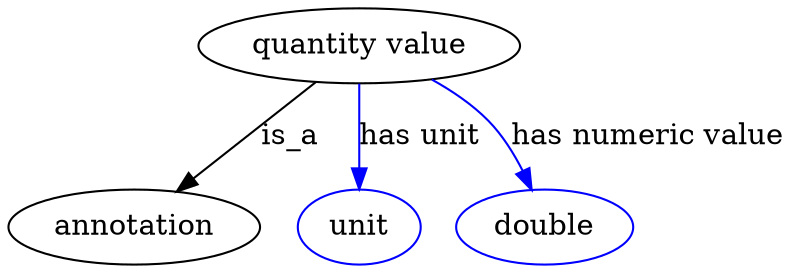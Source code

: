 digraph {
	graph [bb="0,0,299.1,123"];
	node [label="\N"];
	"quantity value"	[height=0.5,
		label="quantity value",
		pos="141.1,105",
		width=1.6971];
	annotation	[height=0.5,
		pos="48.096,18",
		width=1.336];
	"quantity value" -> annotation	[label=is_a,
		lp="112.1,61.5",
		pos="e,65.657,35.05 123.16,87.611 109.05,74.712 89.204,56.572 73.462,42.185"];
	"has unit"	[color=blue,
		height=0.5,
		label=unit,
		pos="141.1,18",
		width=0.75];
	"quantity value" -> "has unit"	[color=blue,
		label="has unit",
		lp="162.6,61.5",
		pos="e,141.1,36.175 141.1,86.799 141.1,75.163 141.1,59.548 141.1,46.237",
		style=solid];
	"has numeric value"	[color=blue,
		height=0.5,
		label=double,
		pos="220.1,18",
		width=0.95686];
	"quantity value" -> "has numeric value"	[color=blue,
		label="has numeric value",
		lp="249.1,61.5",
		pos="e,211.37,35.822 165.42,88.449 173.16,82.855 181.44,76.146 188.1,69 194.91,61.69 201.15,52.747 206.27,44.456",
		style=solid];
}
